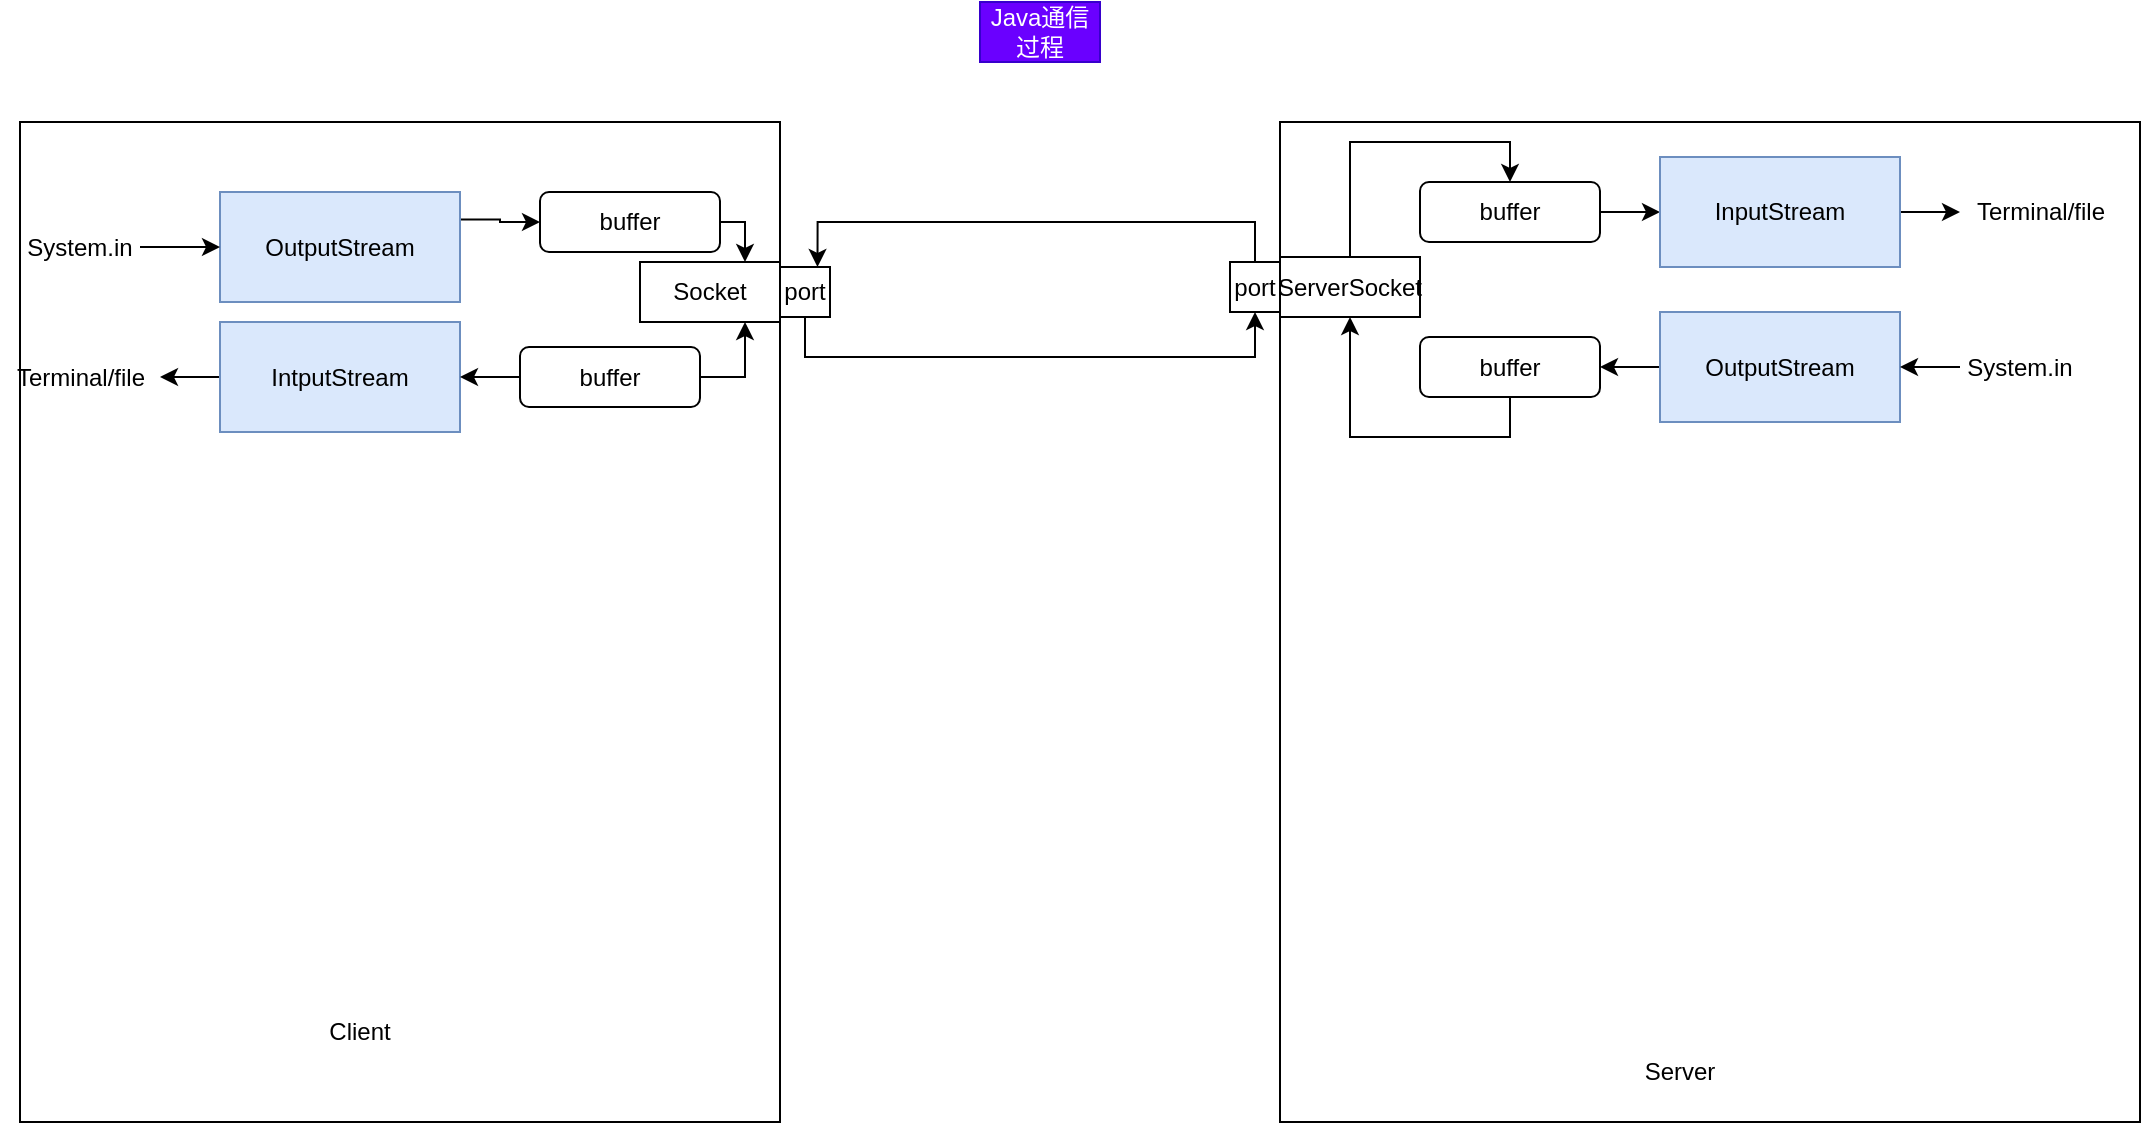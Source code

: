 <mxfile version="17.1.1" type="github">
  <diagram id="tq4goBL61UNHZxpQkC1M" name="Page-1">
    <mxGraphModel dx="3903" dy="794" grid="1" gridSize="10" guides="1" tooltips="1" connect="1" arrows="1" fold="1" page="1" pageScale="1" pageWidth="827" pageHeight="1169" math="0" shadow="0">
      <root>
        <mxCell id="0" />
        <mxCell id="1" parent="0" />
        <mxCell id="Xze04izMPhHI0RxyKO2f-2" value="Java通信过程" style="text;html=1;strokeColor=#3700CC;fillColor=#6a00ff;align=center;verticalAlign=middle;whiteSpace=wrap;rounded=0;fontColor=#ffffff;" parent="1" vertex="1">
          <mxGeometry x="-1330" y="10" width="60" height="30" as="geometry" />
        </mxCell>
        <mxCell id="Xze04izMPhHI0RxyKO2f-3" value="" style="rounded=0;whiteSpace=wrap;html=1;" parent="1" vertex="1">
          <mxGeometry x="-1810" y="70" width="380" height="500" as="geometry" />
        </mxCell>
        <mxCell id="Xze04izMPhHI0RxyKO2f-4" value="Client" style="text;html=1;strokeColor=none;fillColor=none;align=center;verticalAlign=middle;whiteSpace=wrap;rounded=0;" parent="1" vertex="1">
          <mxGeometry x="-1670" y="510" width="60" height="30" as="geometry" />
        </mxCell>
        <mxCell id="Xze04izMPhHI0RxyKO2f-5" value="" style="rounded=0;whiteSpace=wrap;html=1;" parent="1" vertex="1">
          <mxGeometry x="-1180" y="70" width="430" height="500" as="geometry" />
        </mxCell>
        <mxCell id="Xze04izMPhHI0RxyKO2f-6" value="Server" style="text;html=1;strokeColor=none;fillColor=none;align=center;verticalAlign=middle;whiteSpace=wrap;rounded=0;" parent="1" vertex="1">
          <mxGeometry x="-1010" y="530" width="60" height="30" as="geometry" />
        </mxCell>
        <mxCell id="Xze04izMPhHI0RxyKO2f-8" value="Socket" style="rounded=0;whiteSpace=wrap;html=1;" parent="1" vertex="1">
          <mxGeometry x="-1500" y="140" width="70" height="30" as="geometry" />
        </mxCell>
        <mxCell id="Xze04izMPhHI0RxyKO2f-16" style="edgeStyle=orthogonalEdgeStyle;rounded=0;orthogonalLoop=1;jettySize=auto;html=1;exitX=0.5;exitY=1;exitDx=0;exitDy=0;entryX=0.5;entryY=1;entryDx=0;entryDy=0;" parent="1" source="Xze04izMPhHI0RxyKO2f-9" target="Xze04izMPhHI0RxyKO2f-11" edge="1">
          <mxGeometry relative="1" as="geometry" />
        </mxCell>
        <mxCell id="Xze04izMPhHI0RxyKO2f-9" value="port" style="whiteSpace=wrap;html=1;aspect=fixed;" parent="1" vertex="1">
          <mxGeometry x="-1430" y="142.5" width="25" height="25" as="geometry" />
        </mxCell>
        <mxCell id="Xze04izMPhHI0RxyKO2f-38" style="edgeStyle=orthogonalEdgeStyle;rounded=0;orthogonalLoop=1;jettySize=auto;html=1;exitX=0.5;exitY=0;exitDx=0;exitDy=0;entryX=0.5;entryY=0;entryDx=0;entryDy=0;" parent="1" source="Xze04izMPhHI0RxyKO2f-10" target="Xze04izMPhHI0RxyKO2f-34" edge="1">
          <mxGeometry relative="1" as="geometry" />
        </mxCell>
        <mxCell id="Xze04izMPhHI0RxyKO2f-10" value="ServerSocket" style="rounded=0;whiteSpace=wrap;html=1;" parent="1" vertex="1">
          <mxGeometry x="-1180" y="137.5" width="70" height="30" as="geometry" />
        </mxCell>
        <mxCell id="Xze04izMPhHI0RxyKO2f-14" style="edgeStyle=orthogonalEdgeStyle;rounded=0;orthogonalLoop=1;jettySize=auto;html=1;exitX=0.5;exitY=0;exitDx=0;exitDy=0;entryX=0.75;entryY=0;entryDx=0;entryDy=0;" parent="1" source="Xze04izMPhHI0RxyKO2f-11" target="Xze04izMPhHI0RxyKO2f-9" edge="1">
          <mxGeometry relative="1" as="geometry" />
        </mxCell>
        <mxCell id="Xze04izMPhHI0RxyKO2f-11" value="port" style="whiteSpace=wrap;html=1;aspect=fixed;" parent="1" vertex="1">
          <mxGeometry x="-1205" y="140" width="25" height="25" as="geometry" />
        </mxCell>
        <mxCell id="Xze04izMPhHI0RxyKO2f-30" style="edgeStyle=orthogonalEdgeStyle;rounded=0;orthogonalLoop=1;jettySize=auto;html=1;exitX=1;exitY=0.25;exitDx=0;exitDy=0;entryX=0;entryY=0.5;entryDx=0;entryDy=0;" parent="1" source="Xze04izMPhHI0RxyKO2f-17" target="Xze04izMPhHI0RxyKO2f-27" edge="1">
          <mxGeometry relative="1" as="geometry" />
        </mxCell>
        <mxCell id="Xze04izMPhHI0RxyKO2f-17" value="OutputStream" style="rounded=0;whiteSpace=wrap;html=1;fillColor=#dae8fc;strokeColor=#6c8ebf;" parent="1" vertex="1">
          <mxGeometry x="-1710" y="105" width="120" height="55" as="geometry" />
        </mxCell>
        <mxCell id="Xze04izMPhHI0RxyKO2f-25" style="edgeStyle=orthogonalEdgeStyle;rounded=0;orthogonalLoop=1;jettySize=auto;html=1;exitX=0;exitY=0.5;exitDx=0;exitDy=0;" parent="1" source="Xze04izMPhHI0RxyKO2f-18" target="Xze04izMPhHI0RxyKO2f-24" edge="1">
          <mxGeometry relative="1" as="geometry" />
        </mxCell>
        <mxCell id="Xze04izMPhHI0RxyKO2f-18" value="IntputStream" style="rounded=0;whiteSpace=wrap;html=1;fillColor=#dae8fc;strokeColor=#6c8ebf;" parent="1" vertex="1">
          <mxGeometry x="-1710" y="170" width="120" height="55" as="geometry" />
        </mxCell>
        <mxCell id="Xze04izMPhHI0RxyKO2f-20" value="" style="edgeStyle=orthogonalEdgeStyle;rounded=0;orthogonalLoop=1;jettySize=auto;html=1;" parent="1" source="Xze04izMPhHI0RxyKO2f-19" target="Xze04izMPhHI0RxyKO2f-17" edge="1">
          <mxGeometry relative="1" as="geometry" />
        </mxCell>
        <mxCell id="Xze04izMPhHI0RxyKO2f-19" value="System.in" style="text;html=1;strokeColor=none;fillColor=none;align=center;verticalAlign=middle;whiteSpace=wrap;rounded=0;" parent="1" vertex="1">
          <mxGeometry x="-1810" y="117.5" width="60" height="30" as="geometry" />
        </mxCell>
        <mxCell id="Xze04izMPhHI0RxyKO2f-24" value="Terminal/file&lt;br&gt;" style="text;html=1;align=center;verticalAlign=middle;resizable=0;points=[];autosize=1;strokeColor=none;fillColor=none;" parent="1" vertex="1">
          <mxGeometry x="-1820" y="187.5" width="80" height="20" as="geometry" />
        </mxCell>
        <mxCell id="Xze04izMPhHI0RxyKO2f-32" style="edgeStyle=orthogonalEdgeStyle;rounded=0;orthogonalLoop=1;jettySize=auto;html=1;exitX=1;exitY=0.5;exitDx=0;exitDy=0;entryX=0.75;entryY=0;entryDx=0;entryDy=0;" parent="1" source="Xze04izMPhHI0RxyKO2f-27" target="Xze04izMPhHI0RxyKO2f-8" edge="1">
          <mxGeometry relative="1" as="geometry" />
        </mxCell>
        <mxCell id="Xze04izMPhHI0RxyKO2f-27" value="buffer" style="rounded=1;whiteSpace=wrap;html=1;" parent="1" vertex="1">
          <mxGeometry x="-1550" y="105" width="90" height="30" as="geometry" />
        </mxCell>
        <mxCell id="Xze04izMPhHI0RxyKO2f-31" value="" style="edgeStyle=orthogonalEdgeStyle;rounded=0;orthogonalLoop=1;jettySize=auto;html=1;" parent="1" source="Xze04izMPhHI0RxyKO2f-28" target="Xze04izMPhHI0RxyKO2f-18" edge="1">
          <mxGeometry relative="1" as="geometry" />
        </mxCell>
        <mxCell id="Xze04izMPhHI0RxyKO2f-33" style="edgeStyle=orthogonalEdgeStyle;rounded=0;orthogonalLoop=1;jettySize=auto;html=1;exitX=1;exitY=0.5;exitDx=0;exitDy=0;entryX=0.75;entryY=1;entryDx=0;entryDy=0;" parent="1" source="Xze04izMPhHI0RxyKO2f-28" target="Xze04izMPhHI0RxyKO2f-8" edge="1">
          <mxGeometry relative="1" as="geometry" />
        </mxCell>
        <mxCell id="Xze04izMPhHI0RxyKO2f-28" value="buffer" style="rounded=1;whiteSpace=wrap;html=1;" parent="1" vertex="1">
          <mxGeometry x="-1560" y="182.5" width="90" height="30" as="geometry" />
        </mxCell>
        <mxCell id="Xze04izMPhHI0RxyKO2f-41" value="" style="edgeStyle=orthogonalEdgeStyle;rounded=0;orthogonalLoop=1;jettySize=auto;html=1;" parent="1" source="Xze04izMPhHI0RxyKO2f-34" target="Xze04izMPhHI0RxyKO2f-36" edge="1">
          <mxGeometry relative="1" as="geometry" />
        </mxCell>
        <mxCell id="Xze04izMPhHI0RxyKO2f-34" value="buffer" style="rounded=1;whiteSpace=wrap;html=1;" parent="1" vertex="1">
          <mxGeometry x="-1110" y="100" width="90" height="30" as="geometry" />
        </mxCell>
        <mxCell id="Xze04izMPhHI0RxyKO2f-44" style="edgeStyle=orthogonalEdgeStyle;rounded=0;orthogonalLoop=1;jettySize=auto;html=1;exitX=0.5;exitY=1;exitDx=0;exitDy=0;entryX=0.5;entryY=1;entryDx=0;entryDy=0;" parent="1" source="Xze04izMPhHI0RxyKO2f-35" target="Xze04izMPhHI0RxyKO2f-10" edge="1">
          <mxGeometry relative="1" as="geometry" />
        </mxCell>
        <mxCell id="Xze04izMPhHI0RxyKO2f-35" value="buffer" style="rounded=1;whiteSpace=wrap;html=1;" parent="1" vertex="1">
          <mxGeometry x="-1110" y="177.5" width="90" height="30" as="geometry" />
        </mxCell>
        <mxCell id="Xze04izMPhHI0RxyKO2f-48" value="" style="edgeStyle=orthogonalEdgeStyle;rounded=0;orthogonalLoop=1;jettySize=auto;html=1;" parent="1" source="Xze04izMPhHI0RxyKO2f-36" target="Xze04izMPhHI0RxyKO2f-47" edge="1">
          <mxGeometry relative="1" as="geometry" />
        </mxCell>
        <mxCell id="Xze04izMPhHI0RxyKO2f-36" value="InputStream" style="rounded=0;whiteSpace=wrap;html=1;fillColor=#dae8fc;strokeColor=#6c8ebf;" parent="1" vertex="1">
          <mxGeometry x="-990" y="87.5" width="120" height="55" as="geometry" />
        </mxCell>
        <mxCell id="Xze04izMPhHI0RxyKO2f-42" value="" style="edgeStyle=orthogonalEdgeStyle;rounded=0;orthogonalLoop=1;jettySize=auto;html=1;" parent="1" source="Xze04izMPhHI0RxyKO2f-37" target="Xze04izMPhHI0RxyKO2f-35" edge="1">
          <mxGeometry relative="1" as="geometry" />
        </mxCell>
        <mxCell id="Xze04izMPhHI0RxyKO2f-37" value="OutputStream" style="rounded=0;whiteSpace=wrap;html=1;fillColor=#dae8fc;strokeColor=#6c8ebf;" parent="1" vertex="1">
          <mxGeometry x="-990" y="165" width="120" height="55" as="geometry" />
        </mxCell>
        <mxCell id="Xze04izMPhHI0RxyKO2f-46" value="" style="edgeStyle=orthogonalEdgeStyle;rounded=0;orthogonalLoop=1;jettySize=auto;html=1;" parent="1" source="Xze04izMPhHI0RxyKO2f-45" target="Xze04izMPhHI0RxyKO2f-37" edge="1">
          <mxGeometry relative="1" as="geometry" />
        </mxCell>
        <mxCell id="Xze04izMPhHI0RxyKO2f-45" value="System.in" style="text;html=1;strokeColor=none;fillColor=none;align=center;verticalAlign=middle;whiteSpace=wrap;rounded=0;" parent="1" vertex="1">
          <mxGeometry x="-840" y="177.5" width="60" height="30" as="geometry" />
        </mxCell>
        <mxCell id="Xze04izMPhHI0RxyKO2f-47" value="Terminal/file&lt;br&gt;" style="text;html=1;align=center;verticalAlign=middle;resizable=0;points=[];autosize=1;strokeColor=none;fillColor=none;" parent="1" vertex="1">
          <mxGeometry x="-840" y="105" width="80" height="20" as="geometry" />
        </mxCell>
      </root>
    </mxGraphModel>
  </diagram>
</mxfile>
